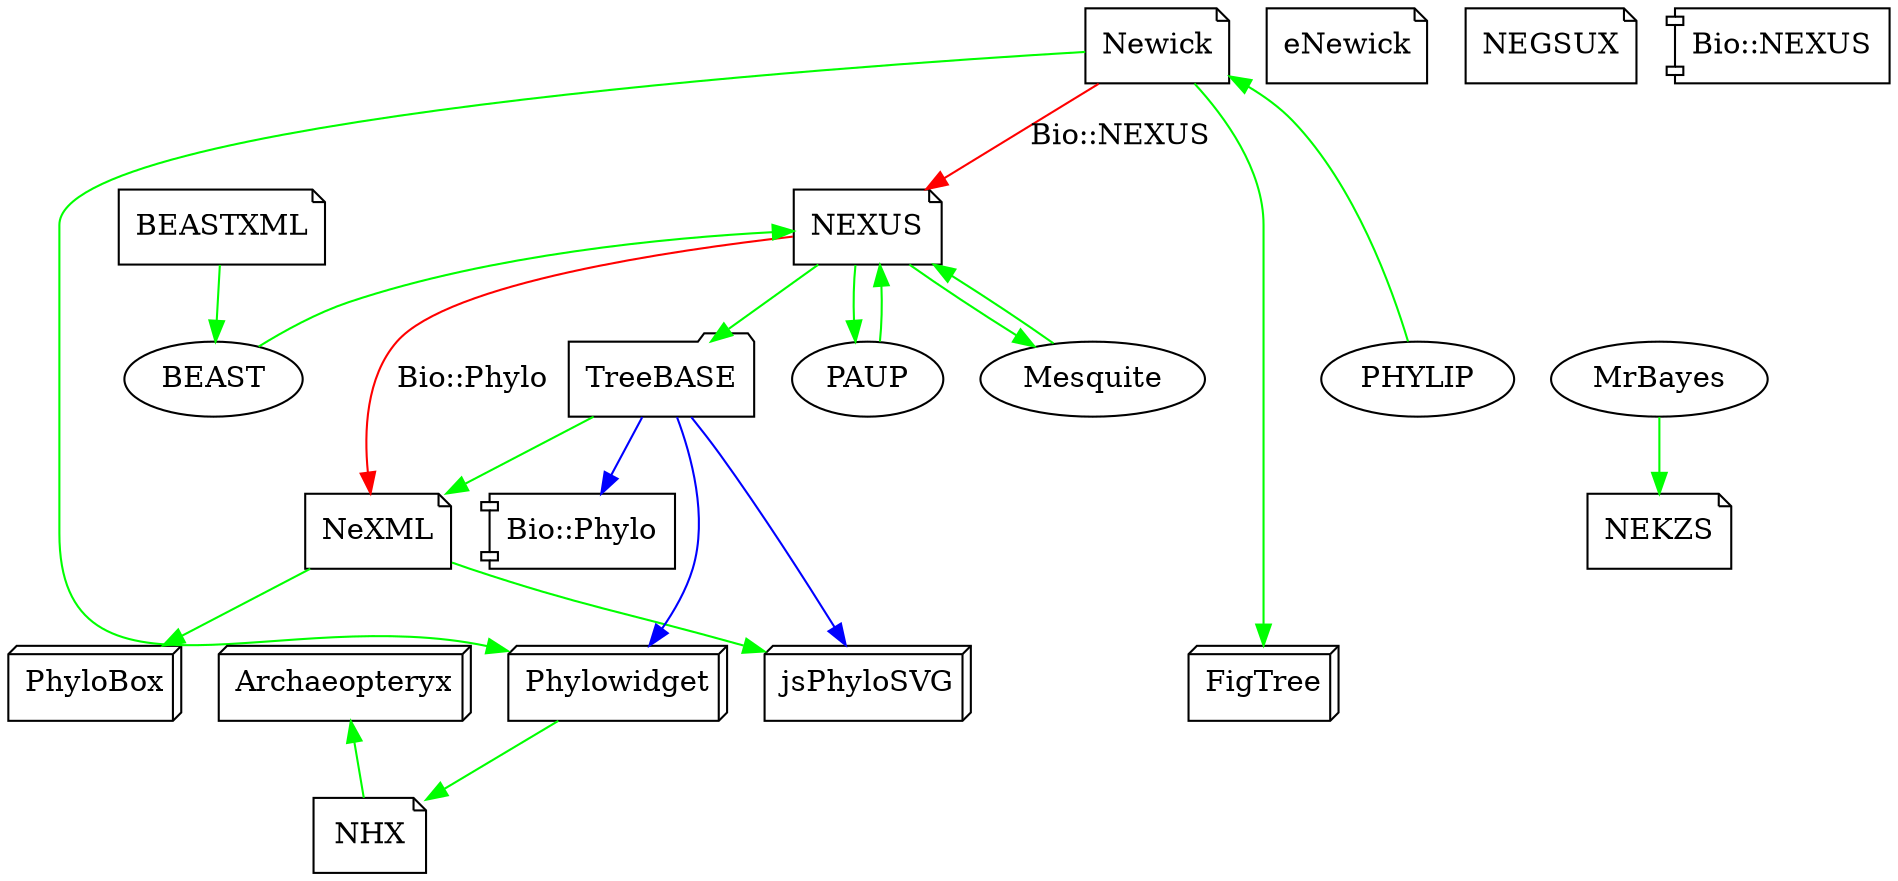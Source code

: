 digraph ENIER {
// file types
	NeXML [shape=note];
	Newick [shape=note];
	eNewick [shape=note];
	NHX [shape=note];
	NEXUS [shape=note];
	NEKZS [shape=note];
	NEGSUX [shape=note];
	BEASTXML [shape=note];

// data resources
// shape=polygon, sides=8
	TreeBASE [shape=folder];  

// applications
subgraph { 
rank=same;
label="phyloviz";
    Phylowidget [shape=box3d];
    Archaeopteryx [shape=box3d];
	jsPhyloSVG  [shape=box3d];
	FigTree [shape=box3d];
	PhyloBox [shape=box3d];
}	
	
subgraph { 
rank=same; 
label="phyloinference"; 
	PAUP [shape=oval];
	PHYLIP [shape=oval];
    MrBayes [shape=oval];
    BEAST [shape=oval];
	Mesquite [shape=oval];
}	
	
    "Bio::Phylo" [shape=component];
    "Bio::NEXUS" [shape=component];
	
// automatic link via PhyloWS
// label=PhyloWS, 
	TreeBASE -> Phylowidget [color=blue]
	TreeBASE -> jsPhyloSVG [color=blue]
	TreeBASE -> "Bio::Phylo" [color=blue]

// input or output capacity
    NEXUS -> TreeBASE [color=green]; // label=submit, 
    TreeBASE -> NeXML [color=green];
    MrBayes -> NEKZS [color=green];
	PAUP -> NEXUS [color=green];
	NEXUS -> PAUP [color=green];
	Newick -> FigTree [color=green]; 
	NeXML -> jsPhyloSVG [color=green]; 
	NeXML -> PhyloBox [color=green];
	BEAST -> NEXUS [color=green];
	BEASTXML -> BEAST [color=green];
	NEXUS -> Mesquite [color=green];
	Mesquite -> NEXUS [color=green];
	NHX -> Archaeopteryx [color=green];
	PHYLIP -> Newick [color=green];
	Newick -> Phylowidget [color=green];
	Phylowidget -> NHX [color=green];
	
// shim services 
	NEXUS -> NeXML [label="Bio::Phylo", color=red];
	Newick -> NEXUS [label="Bio::NEXUS", color=red];
	
// subgraphs 

// end
}